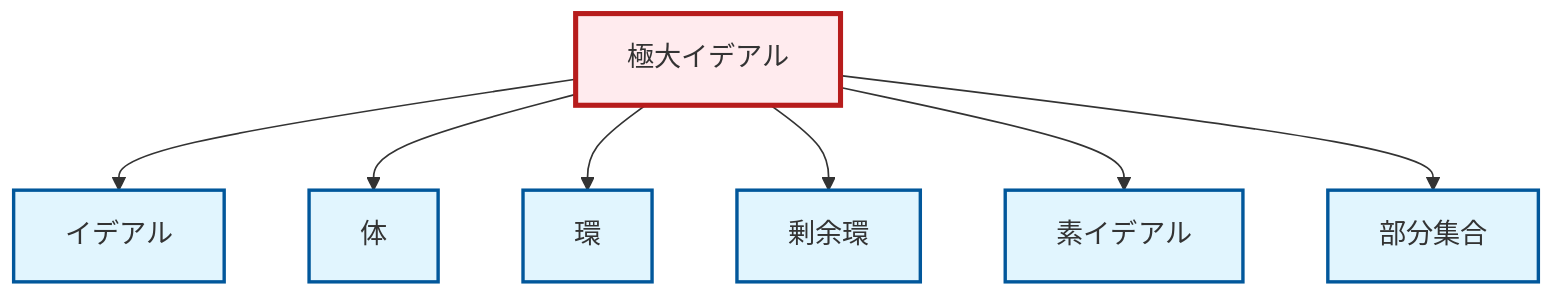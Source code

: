 graph TD
    classDef definition fill:#e1f5fe,stroke:#01579b,stroke-width:2px
    classDef theorem fill:#f3e5f5,stroke:#4a148c,stroke-width:2px
    classDef axiom fill:#fff3e0,stroke:#e65100,stroke-width:2px
    classDef example fill:#e8f5e9,stroke:#1b5e20,stroke-width:2px
    classDef current fill:#ffebee,stroke:#b71c1c,stroke-width:3px
    def-maximal-ideal["極大イデアル"]:::definition
    def-quotient-ring["剰余環"]:::definition
    def-subset["部分集合"]:::definition
    def-ring["環"]:::definition
    def-prime-ideal["素イデアル"]:::definition
    def-field["体"]:::definition
    def-ideal["イデアル"]:::definition
    def-maximal-ideal --> def-ideal
    def-maximal-ideal --> def-field
    def-maximal-ideal --> def-ring
    def-maximal-ideal --> def-quotient-ring
    def-maximal-ideal --> def-prime-ideal
    def-maximal-ideal --> def-subset
    class def-maximal-ideal current